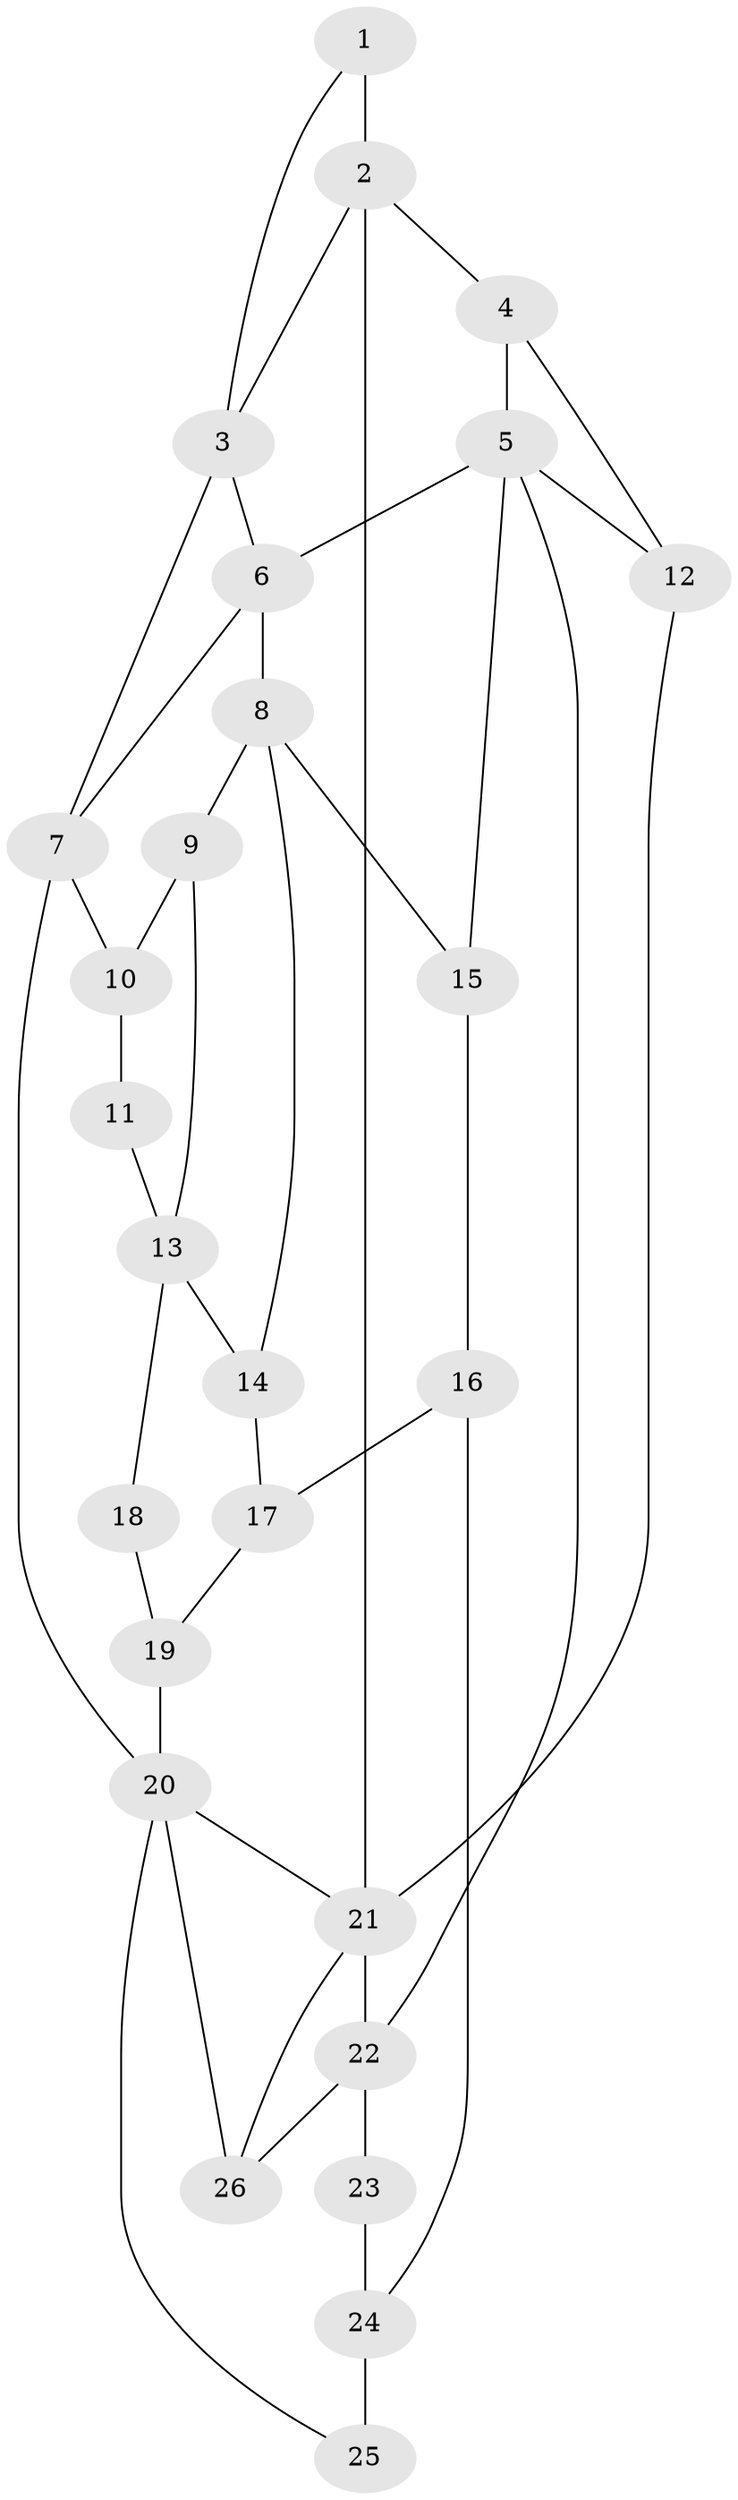 // original degree distribution, {3: 0.024096385542168676, 4: 0.24096385542168675, 6: 0.20481927710843373, 5: 0.5301204819277109}
// Generated by graph-tools (version 1.1) at 2025/54/03/04/25 22:54:14]
// undirected, 26 vertices, 43 edges
graph export_dot {
  node [color=gray90,style=filled];
  1;
  2;
  3;
  4;
  5;
  6;
  7;
  8;
  9;
  10;
  11;
  12;
  13;
  14;
  15;
  16;
  17;
  18;
  19;
  20;
  21;
  22;
  23;
  24;
  25;
  26;
  1 -- 2 [weight=2.0];
  1 -- 3 [weight=1.0];
  2 -- 3 [weight=1.0];
  2 -- 4 [weight=2.0];
  2 -- 21 [weight=2.0];
  3 -- 6 [weight=1.0];
  3 -- 7 [weight=2.0];
  4 -- 5 [weight=2.0];
  4 -- 12 [weight=2.0];
  5 -- 6 [weight=2.0];
  5 -- 12 [weight=1.0];
  5 -- 15 [weight=1.0];
  5 -- 22 [weight=1.0];
  6 -- 7 [weight=1.0];
  6 -- 8 [weight=2.0];
  7 -- 10 [weight=2.0];
  7 -- 20 [weight=1.0];
  8 -- 9 [weight=1.0];
  8 -- 14 [weight=1.0];
  8 -- 15 [weight=1.0];
  9 -- 10 [weight=2.0];
  9 -- 13 [weight=1.0];
  10 -- 11 [weight=2.0];
  11 -- 13 [weight=1.0];
  12 -- 21 [weight=1.0];
  13 -- 14 [weight=2.0];
  13 -- 18 [weight=2.0];
  14 -- 17 [weight=1.0];
  15 -- 16 [weight=2.0];
  16 -- 17 [weight=2.0];
  16 -- 24 [weight=2.0];
  17 -- 19 [weight=2.0];
  18 -- 19 [weight=2.0];
  19 -- 20 [weight=2.0];
  20 -- 21 [weight=1.0];
  20 -- 25 [weight=1.0];
  20 -- 26 [weight=1.0];
  21 -- 22 [weight=1.0];
  21 -- 26 [weight=1.0];
  22 -- 23 [weight=2.0];
  22 -- 26 [weight=2.0];
  23 -- 24 [weight=2.0];
  24 -- 25 [weight=2.0];
}
